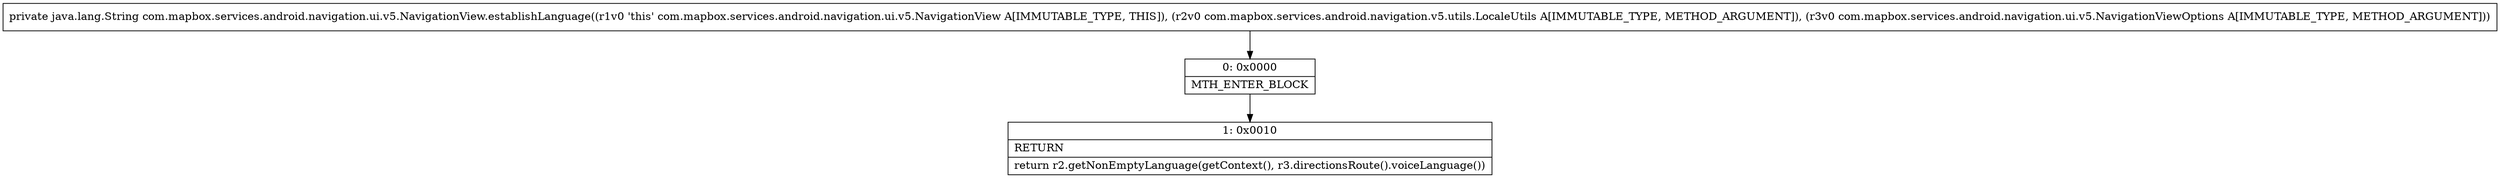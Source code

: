 digraph "CFG forcom.mapbox.services.android.navigation.ui.v5.NavigationView.establishLanguage(Lcom\/mapbox\/services\/android\/navigation\/v5\/utils\/LocaleUtils;Lcom\/mapbox\/services\/android\/navigation\/ui\/v5\/NavigationViewOptions;)Ljava\/lang\/String;" {
Node_0 [shape=record,label="{0\:\ 0x0000|MTH_ENTER_BLOCK\l}"];
Node_1 [shape=record,label="{1\:\ 0x0010|RETURN\l|return r2.getNonEmptyLanguage(getContext(), r3.directionsRoute().voiceLanguage())\l}"];
MethodNode[shape=record,label="{private java.lang.String com.mapbox.services.android.navigation.ui.v5.NavigationView.establishLanguage((r1v0 'this' com.mapbox.services.android.navigation.ui.v5.NavigationView A[IMMUTABLE_TYPE, THIS]), (r2v0 com.mapbox.services.android.navigation.v5.utils.LocaleUtils A[IMMUTABLE_TYPE, METHOD_ARGUMENT]), (r3v0 com.mapbox.services.android.navigation.ui.v5.NavigationViewOptions A[IMMUTABLE_TYPE, METHOD_ARGUMENT])) }"];
MethodNode -> Node_0;
Node_0 -> Node_1;
}


